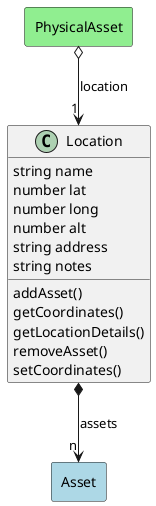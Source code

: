 @startuml

class "Location" as Model {
 string name
 number lat
 number long
 number alt
 string address
 string notes

 addAsset()
 getCoordinates()
 getLocationDetails()
 removeAsset()
 setCoordinates()
 
}

rectangle "Asset" as Asset #lightblue {
}

Model *--> "n" Asset : assets




    rectangle "PhysicalAsset" as PhysicalAsset #lightgreen {
    }
    
        PhysicalAsset   o--> "1" Model : "location"
    

@enduml
